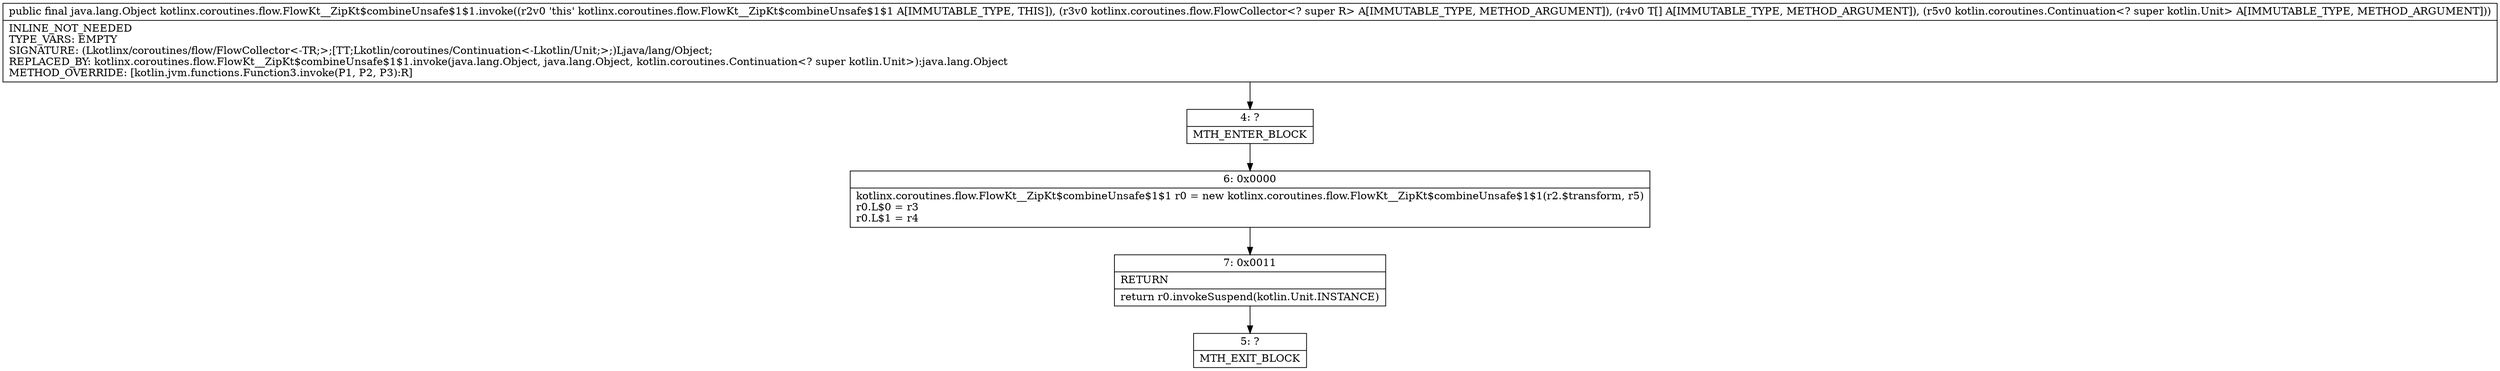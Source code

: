 digraph "CFG forkotlinx.coroutines.flow.FlowKt__ZipKt$combineUnsafe$1$1.invoke(Lkotlinx\/coroutines\/flow\/FlowCollector;[Ljava\/lang\/Object;Lkotlin\/coroutines\/Continuation;)Ljava\/lang\/Object;" {
Node_4 [shape=record,label="{4\:\ ?|MTH_ENTER_BLOCK\l}"];
Node_6 [shape=record,label="{6\:\ 0x0000|kotlinx.coroutines.flow.FlowKt__ZipKt$combineUnsafe$1$1 r0 = new kotlinx.coroutines.flow.FlowKt__ZipKt$combineUnsafe$1$1(r2.$transform, r5)\lr0.L$0 = r3\lr0.L$1 = r4\l}"];
Node_7 [shape=record,label="{7\:\ 0x0011|RETURN\l|return r0.invokeSuspend(kotlin.Unit.INSTANCE)\l}"];
Node_5 [shape=record,label="{5\:\ ?|MTH_EXIT_BLOCK\l}"];
MethodNode[shape=record,label="{public final java.lang.Object kotlinx.coroutines.flow.FlowKt__ZipKt$combineUnsafe$1$1.invoke((r2v0 'this' kotlinx.coroutines.flow.FlowKt__ZipKt$combineUnsafe$1$1 A[IMMUTABLE_TYPE, THIS]), (r3v0 kotlinx.coroutines.flow.FlowCollector\<? super R\> A[IMMUTABLE_TYPE, METHOD_ARGUMENT]), (r4v0 T[] A[IMMUTABLE_TYPE, METHOD_ARGUMENT]), (r5v0 kotlin.coroutines.Continuation\<? super kotlin.Unit\> A[IMMUTABLE_TYPE, METHOD_ARGUMENT]))  | INLINE_NOT_NEEDED\lTYPE_VARS: EMPTY\lSIGNATURE: (Lkotlinx\/coroutines\/flow\/FlowCollector\<\-TR;\>;[TT;Lkotlin\/coroutines\/Continuation\<\-Lkotlin\/Unit;\>;)Ljava\/lang\/Object;\lREPLACED_BY: kotlinx.coroutines.flow.FlowKt__ZipKt$combineUnsafe$1$1.invoke(java.lang.Object, java.lang.Object, kotlin.coroutines.Continuation\<? super kotlin.Unit\>):java.lang.Object\lMETHOD_OVERRIDE: [kotlin.jvm.functions.Function3.invoke(P1, P2, P3):R]\l}"];
MethodNode -> Node_4;Node_4 -> Node_6;
Node_6 -> Node_7;
Node_7 -> Node_5;
}

